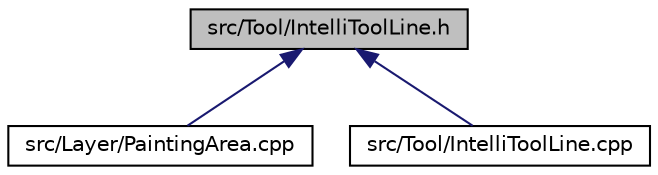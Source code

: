 digraph "src/Tool/IntelliToolLine.h"
{
 // LATEX_PDF_SIZE
  edge [fontname="Helvetica",fontsize="10",labelfontname="Helvetica",labelfontsize="10"];
  node [fontname="Helvetica",fontsize="10",shape=record];
  Node1 [label="src/Tool/IntelliToolLine.h",height=0.2,width=0.4,color="black", fillcolor="grey75", style="filled", fontcolor="black",tooltip=" "];
  Node1 -> Node2 [dir="back",color="midnightblue",fontsize="10",style="solid",fontname="Helvetica"];
  Node2 [label="src/Layer/PaintingArea.cpp",height=0.2,width=0.4,color="black", fillcolor="white", style="filled",URL="$_painting_area_8cpp.html",tooltip=" "];
  Node1 -> Node3 [dir="back",color="midnightblue",fontsize="10",style="solid",fontname="Helvetica"];
  Node3 [label="src/Tool/IntelliToolLine.cpp",height=0.2,width=0.4,color="black", fillcolor="white", style="filled",URL="$_intelli_tool_line_8cpp.html",tooltip=" "];
}
